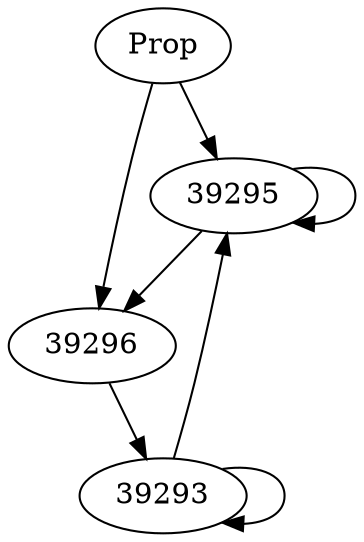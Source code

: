 // Induction Graph of ./tests/bj08amba5g62
digraph{
  Prop -> 39295
  Prop -> 39296
  39295 -> 39295
  39295 -> 39296
  39296 -> 39293
  39293 -> 39293
  39293 -> 39295
}